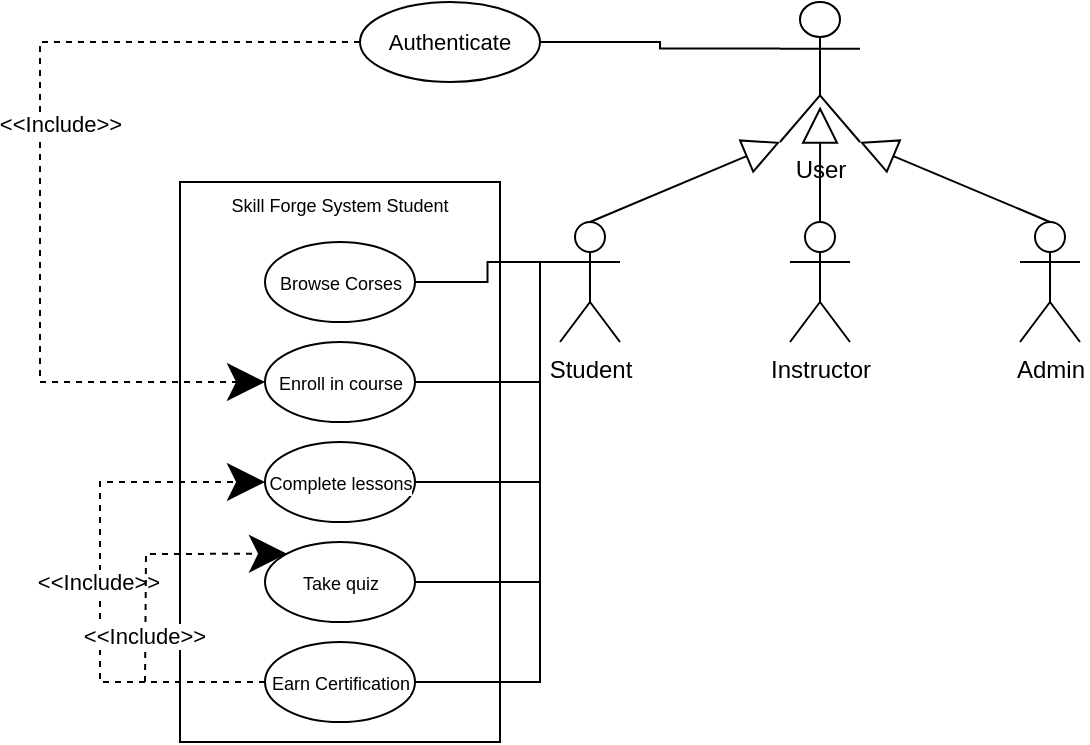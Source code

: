 <mxfile version="28.2.8">
  <diagram name="Page-1" id="VDZa9jgrSAaiPJXVdEwi">
    <mxGraphModel dx="1577" dy="359" grid="1" gridSize="10" guides="1" tooltips="1" connect="1" arrows="1" fold="1" page="1" pageScale="1" pageWidth="850" pageHeight="1100" math="0" shadow="0">
      <root>
        <mxCell id="0" />
        <mxCell id="1" parent="0" />
        <mxCell id="vdor28YRsyYJnUGEkDTp-1" value="User" style="shape=umlActor;verticalLabelPosition=bottom;verticalAlign=top;html=1;" vertex="1" parent="1">
          <mxGeometry x="160" y="10" width="40" height="70" as="geometry" />
        </mxCell>
        <mxCell id="vdor28YRsyYJnUGEkDTp-2" value="Student" style="shape=umlActor;verticalLabelPosition=bottom;verticalAlign=top;html=1;" vertex="1" parent="1">
          <mxGeometry x="50" y="120" width="30" height="60" as="geometry" />
        </mxCell>
        <mxCell id="vdor28YRsyYJnUGEkDTp-3" value="Instructor" style="shape=umlActor;verticalLabelPosition=bottom;verticalAlign=top;html=1;" vertex="1" parent="1">
          <mxGeometry x="165" y="120" width="30" height="60" as="geometry" />
        </mxCell>
        <mxCell id="vdor28YRsyYJnUGEkDTp-4" value="Admin" style="shape=umlActor;verticalLabelPosition=bottom;verticalAlign=top;html=1;" vertex="1" parent="1">
          <mxGeometry x="280" y="120" width="30" height="60" as="geometry" />
        </mxCell>
        <mxCell id="vdor28YRsyYJnUGEkDTp-8" value="" style="endArrow=block;endSize=16;endFill=0;html=1;rounded=0;exitX=0.5;exitY=0;exitDx=0;exitDy=0;exitPerimeter=0;entryX=1;entryY=1;entryDx=0;entryDy=0;entryPerimeter=0;" edge="1" parent="1" source="vdor28YRsyYJnUGEkDTp-4" target="vdor28YRsyYJnUGEkDTp-1">
          <mxGeometry width="160" relative="1" as="geometry">
            <mxPoint x="310" y="160" as="sourcePoint" />
            <mxPoint x="470" y="160" as="targetPoint" />
          </mxGeometry>
        </mxCell>
        <mxCell id="vdor28YRsyYJnUGEkDTp-9" value="" style="endArrow=block;endSize=16;endFill=0;html=1;rounded=0;exitX=0.5;exitY=0;exitDx=0;exitDy=0;exitPerimeter=0;entryX=0;entryY=1;entryDx=0;entryDy=0;entryPerimeter=0;" edge="1" parent="1" source="vdor28YRsyYJnUGEkDTp-2" target="vdor28YRsyYJnUGEkDTp-1">
          <mxGeometry width="160" relative="1" as="geometry">
            <mxPoint x="240" y="160" as="sourcePoint" />
            <mxPoint x="400" y="160" as="targetPoint" />
          </mxGeometry>
        </mxCell>
        <mxCell id="vdor28YRsyYJnUGEkDTp-10" value="" style="endArrow=block;endSize=16;endFill=0;html=1;rounded=0;exitX=0.5;exitY=0;exitDx=0;exitDy=0;exitPerimeter=0;entryX=0.501;entryY=0.747;entryDx=0;entryDy=0;entryPerimeter=0;" edge="1" parent="1" source="vdor28YRsyYJnUGEkDTp-3" target="vdor28YRsyYJnUGEkDTp-1">
          <mxGeometry width="160" relative="1" as="geometry">
            <mxPoint x="230" y="210" as="sourcePoint" />
            <mxPoint x="390" y="210" as="targetPoint" />
          </mxGeometry>
        </mxCell>
        <mxCell id="vdor28YRsyYJnUGEkDTp-11" value="Authenticate" style="ellipse;whiteSpace=wrap;html=1;fontFamily=Helvetica;fontSize=11;fontColor=default;labelBackgroundColor=default;" vertex="1" parent="1">
          <mxGeometry x="-50" y="10" width="90" height="40" as="geometry" />
        </mxCell>
        <mxCell id="vdor28YRsyYJnUGEkDTp-12" value="Skill Forge System Student" style="whiteSpace=wrap;html=1;fontFamily=Helvetica;fontSize=9;fontColor=default;labelBackgroundColor=default;labelPosition=center;verticalLabelPosition=middle;align=center;verticalAlign=top;" vertex="1" parent="1">
          <mxGeometry x="-140" y="100" width="160" height="280" as="geometry" />
        </mxCell>
        <mxCell id="vdor28YRsyYJnUGEkDTp-18" value="&lt;font style=&quot;font-size: 9px;&quot;&gt;Browse Corses&lt;/font&gt;" style="ellipse;whiteSpace=wrap;html=1;strokeColor=default;align=center;verticalAlign=middle;fontFamily=Helvetica;fontSize=11;fontColor=default;labelBackgroundColor=default;fillColor=default;" vertex="1" parent="1">
          <mxGeometry x="-97.5" y="130" width="75" height="40" as="geometry" />
        </mxCell>
        <mxCell id="vdor28YRsyYJnUGEkDTp-21" value="&lt;font style=&quot;font-size: 9px;&quot;&gt;Enroll in course&lt;/font&gt;" style="ellipse;whiteSpace=wrap;html=1;strokeColor=default;align=center;verticalAlign=middle;fontFamily=Helvetica;fontSize=11;fontColor=default;labelBackgroundColor=default;fillColor=default;" vertex="1" parent="1">
          <mxGeometry x="-97.5" y="180" width="75" height="40" as="geometry" />
        </mxCell>
        <mxCell id="vdor28YRsyYJnUGEkDTp-22" value="&lt;font style=&quot;font-size: 9px;&quot;&gt;Complete lessons&lt;/font&gt;" style="ellipse;whiteSpace=wrap;html=1;strokeColor=default;align=center;verticalAlign=middle;fontFamily=Helvetica;fontSize=11;fontColor=default;labelBackgroundColor=default;fillColor=default;" vertex="1" parent="1">
          <mxGeometry x="-97.5" y="230" width="75" height="40" as="geometry" />
        </mxCell>
        <mxCell id="vdor28YRsyYJnUGEkDTp-23" value="&lt;font style=&quot;font-size: 9px;&quot;&gt;Take quiz&lt;/font&gt;" style="ellipse;whiteSpace=wrap;html=1;strokeColor=default;align=center;verticalAlign=middle;fontFamily=Helvetica;fontSize=11;fontColor=default;labelBackgroundColor=default;fillColor=default;" vertex="1" parent="1">
          <mxGeometry x="-97.5" y="280" width="75" height="40" as="geometry" />
        </mxCell>
        <mxCell id="vdor28YRsyYJnUGEkDTp-24" value="&lt;font style=&quot;font-size: 9px;&quot;&gt;Earn Certification&lt;/font&gt;" style="ellipse;whiteSpace=wrap;html=1;strokeColor=default;align=center;verticalAlign=middle;fontFamily=Helvetica;fontSize=11;fontColor=default;labelBackgroundColor=default;fillColor=default;" vertex="1" parent="1">
          <mxGeometry x="-97.5" y="330" width="75" height="40" as="geometry" />
        </mxCell>
        <mxCell id="vdor28YRsyYJnUGEkDTp-25" value="" style="endArrow=none;html=1;edgeStyle=orthogonalEdgeStyle;rounded=0;strokeColor=default;align=center;verticalAlign=middle;fontFamily=Helvetica;fontSize=11;fontColor=default;labelBackgroundColor=default;endSize=16;exitX=1;exitY=0.5;exitDx=0;exitDy=0;entryX=0;entryY=0.333;entryDx=0;entryDy=0;entryPerimeter=0;" edge="1" parent="1" source="vdor28YRsyYJnUGEkDTp-18" target="vdor28YRsyYJnUGEkDTp-2">
          <mxGeometry relative="1" as="geometry">
            <mxPoint x="30" y="280" as="sourcePoint" />
            <mxPoint x="190" y="280" as="targetPoint" />
          </mxGeometry>
        </mxCell>
        <mxCell id="vdor28YRsyYJnUGEkDTp-26" value="" style="edgeLabel;resizable=0;html=1;align=left;verticalAlign=bottom;strokeColor=default;fontFamily=Helvetica;fontSize=11;fontColor=default;labelBackgroundColor=default;fillColor=default;" connectable="0" vertex="1" parent="vdor28YRsyYJnUGEkDTp-25">
          <mxGeometry x="-1" relative="1" as="geometry" />
        </mxCell>
        <mxCell id="vdor28YRsyYJnUGEkDTp-27" value="" style="edgeLabel;resizable=0;html=1;align=right;verticalAlign=bottom;strokeColor=default;fontFamily=Helvetica;fontSize=11;fontColor=default;labelBackgroundColor=default;fillColor=default;" connectable="0" vertex="1" parent="vdor28YRsyYJnUGEkDTp-25">
          <mxGeometry x="1" relative="1" as="geometry" />
        </mxCell>
        <mxCell id="vdor28YRsyYJnUGEkDTp-28" value="" style="endArrow=none;html=1;edgeStyle=orthogonalEdgeStyle;rounded=0;strokeColor=default;align=center;verticalAlign=middle;fontFamily=Helvetica;fontSize=11;fontColor=default;labelBackgroundColor=default;endSize=16;entryX=1;entryY=0.5;entryDx=0;entryDy=0;exitX=0;exitY=0.333;exitDx=0;exitDy=0;exitPerimeter=0;" edge="1" parent="1" source="vdor28YRsyYJnUGEkDTp-2" target="vdor28YRsyYJnUGEkDTp-21">
          <mxGeometry relative="1" as="geometry">
            <mxPoint x="150" y="280" as="sourcePoint" />
            <mxPoint x="122" y="220" as="targetPoint" />
            <Array as="points">
              <mxPoint x="40" y="140" />
              <mxPoint x="40" y="200" />
            </Array>
          </mxGeometry>
        </mxCell>
        <mxCell id="vdor28YRsyYJnUGEkDTp-29" value="" style="edgeLabel;resizable=0;html=1;align=left;verticalAlign=bottom;strokeColor=default;fontFamily=Helvetica;fontSize=11;fontColor=default;labelBackgroundColor=default;fillColor=default;" connectable="0" vertex="1" parent="vdor28YRsyYJnUGEkDTp-28">
          <mxGeometry x="-1" relative="1" as="geometry" />
        </mxCell>
        <mxCell id="vdor28YRsyYJnUGEkDTp-30" value="" style="edgeLabel;resizable=0;html=1;align=right;verticalAlign=bottom;strokeColor=default;fontFamily=Helvetica;fontSize=11;fontColor=default;labelBackgroundColor=default;fillColor=default;" connectable="0" vertex="1" parent="vdor28YRsyYJnUGEkDTp-28">
          <mxGeometry x="1" relative="1" as="geometry" />
        </mxCell>
        <mxCell id="vdor28YRsyYJnUGEkDTp-31" value="" style="endArrow=none;html=1;edgeStyle=orthogonalEdgeStyle;rounded=0;strokeColor=default;align=center;verticalAlign=middle;fontFamily=Helvetica;fontSize=11;fontColor=default;labelBackgroundColor=default;endSize=16;entryX=1;entryY=0.5;entryDx=0;entryDy=0;" edge="1" parent="1" target="vdor28YRsyYJnUGEkDTp-22">
          <mxGeometry relative="1" as="geometry">
            <mxPoint x="40" y="200" as="sourcePoint" />
            <mxPoint x="112" y="260" as="targetPoint" />
            <Array as="points">
              <mxPoint x="40" y="250" />
            </Array>
          </mxGeometry>
        </mxCell>
        <mxCell id="vdor28YRsyYJnUGEkDTp-32" value="" style="edgeLabel;resizable=0;html=1;align=left;verticalAlign=bottom;strokeColor=default;fontFamily=Helvetica;fontSize=11;fontColor=default;labelBackgroundColor=default;fillColor=default;" connectable="0" vertex="1" parent="vdor28YRsyYJnUGEkDTp-31">
          <mxGeometry x="-1" relative="1" as="geometry" />
        </mxCell>
        <mxCell id="vdor28YRsyYJnUGEkDTp-33" value="" style="edgeLabel;resizable=0;html=1;align=right;verticalAlign=bottom;strokeColor=default;fontFamily=Helvetica;fontSize=11;fontColor=default;labelBackgroundColor=default;fillColor=default;" connectable="0" vertex="1" parent="vdor28YRsyYJnUGEkDTp-31">
          <mxGeometry x="1" relative="1" as="geometry" />
        </mxCell>
        <mxCell id="vdor28YRsyYJnUGEkDTp-34" value="" style="endArrow=none;html=1;edgeStyle=orthogonalEdgeStyle;rounded=0;strokeColor=default;align=center;verticalAlign=middle;fontFamily=Helvetica;fontSize=11;fontColor=default;labelBackgroundColor=default;endSize=16;entryX=1;entryY=0.5;entryDx=0;entryDy=0;" edge="1" parent="1" target="vdor28YRsyYJnUGEkDTp-23">
          <mxGeometry relative="1" as="geometry">
            <mxPoint x="40" y="250" as="sourcePoint" />
            <mxPoint x="142" y="290" as="targetPoint" />
            <Array as="points">
              <mxPoint x="40" y="300" />
            </Array>
          </mxGeometry>
        </mxCell>
        <mxCell id="vdor28YRsyYJnUGEkDTp-35" value="" style="edgeLabel;resizable=0;html=1;align=left;verticalAlign=bottom;strokeColor=default;fontFamily=Helvetica;fontSize=11;fontColor=default;labelBackgroundColor=default;fillColor=default;" connectable="0" vertex="1" parent="vdor28YRsyYJnUGEkDTp-34">
          <mxGeometry x="-1" relative="1" as="geometry" />
        </mxCell>
        <mxCell id="vdor28YRsyYJnUGEkDTp-36" value="" style="edgeLabel;resizable=0;html=1;align=right;verticalAlign=bottom;strokeColor=default;fontFamily=Helvetica;fontSize=11;fontColor=default;labelBackgroundColor=default;fillColor=default;" connectable="0" vertex="1" parent="vdor28YRsyYJnUGEkDTp-34">
          <mxGeometry x="1" relative="1" as="geometry" />
        </mxCell>
        <mxCell id="vdor28YRsyYJnUGEkDTp-37" value="" style="endArrow=none;html=1;edgeStyle=orthogonalEdgeStyle;rounded=0;strokeColor=default;align=center;verticalAlign=middle;fontFamily=Helvetica;fontSize=11;fontColor=default;labelBackgroundColor=default;endSize=16;entryX=1;entryY=0.5;entryDx=0;entryDy=0;" edge="1" parent="1" target="vdor28YRsyYJnUGEkDTp-24">
          <mxGeometry relative="1" as="geometry">
            <mxPoint x="40" y="300" as="sourcePoint" />
            <mxPoint x="162" y="320" as="targetPoint" />
            <Array as="points">
              <mxPoint x="40" y="350" />
            </Array>
          </mxGeometry>
        </mxCell>
        <mxCell id="vdor28YRsyYJnUGEkDTp-38" value="" style="edgeLabel;resizable=0;html=1;align=left;verticalAlign=bottom;strokeColor=default;fontFamily=Helvetica;fontSize=11;fontColor=default;labelBackgroundColor=default;fillColor=default;" connectable="0" vertex="1" parent="vdor28YRsyYJnUGEkDTp-37">
          <mxGeometry x="-1" relative="1" as="geometry" />
        </mxCell>
        <mxCell id="vdor28YRsyYJnUGEkDTp-39" value="" style="edgeLabel;resizable=0;html=1;align=right;verticalAlign=bottom;strokeColor=default;fontFamily=Helvetica;fontSize=11;fontColor=default;labelBackgroundColor=default;fillColor=default;" connectable="0" vertex="1" parent="vdor28YRsyYJnUGEkDTp-37">
          <mxGeometry x="1" relative="1" as="geometry" />
        </mxCell>
        <mxCell id="vdor28YRsyYJnUGEkDTp-40" value="" style="endArrow=classic;html=1;rounded=0;strokeColor=default;align=center;verticalAlign=middle;fontFamily=Helvetica;fontSize=11;fontColor=default;labelBackgroundColor=default;endSize=16;dashed=1;exitX=0;exitY=0.5;exitDx=0;exitDy=0;entryX=0;entryY=0.5;entryDx=0;entryDy=0;" edge="1" parent="1" source="vdor28YRsyYJnUGEkDTp-24" target="vdor28YRsyYJnUGEkDTp-22">
          <mxGeometry width="50" height="50" relative="1" as="geometry">
            <mxPoint x="90" y="330" as="sourcePoint" />
            <mxPoint x="-180" y="240" as="targetPoint" />
            <Array as="points">
              <mxPoint x="-180" y="350" />
              <mxPoint x="-180" y="300" />
              <mxPoint x="-180" y="250" />
            </Array>
          </mxGeometry>
        </mxCell>
        <mxCell id="vdor28YRsyYJnUGEkDTp-41" value="&amp;lt;&amp;lt;Include&amp;gt;&amp;gt;" style="edgeLabel;html=1;align=center;verticalAlign=middle;resizable=0;points=[];strokeColor=default;fontFamily=Helvetica;fontSize=11;fontColor=default;labelBackgroundColor=default;fillColor=default;" vertex="1" connectable="0" parent="vdor28YRsyYJnUGEkDTp-40">
          <mxGeometry x="-0.143" y="1" relative="1" as="geometry">
            <mxPoint y="-19" as="offset" />
          </mxGeometry>
        </mxCell>
        <mxCell id="vdor28YRsyYJnUGEkDTp-42" value="" style="endArrow=classic;html=1;rounded=0;strokeColor=default;align=center;verticalAlign=middle;fontFamily=Helvetica;fontSize=11;fontColor=default;labelBackgroundColor=default;endSize=16;dashed=1;exitX=0;exitY=0.5;exitDx=0;exitDy=0;entryX=0;entryY=0;entryDx=0;entryDy=0;" edge="1" parent="1" source="vdor28YRsyYJnUGEkDTp-24" target="vdor28YRsyYJnUGEkDTp-23">
          <mxGeometry width="50" height="50" relative="1" as="geometry">
            <mxPoint x="-107.5" y="350" as="sourcePoint" />
            <mxPoint x="-97.5" y="290" as="targetPoint" />
            <Array as="points">
              <mxPoint x="-157.5" y="350" />
              <mxPoint x="-157" y="286" />
            </Array>
          </mxGeometry>
        </mxCell>
        <mxCell id="vdor28YRsyYJnUGEkDTp-43" value="&amp;lt;&amp;lt;Include&amp;gt;&amp;gt;" style="edgeLabel;html=1;align=center;verticalAlign=middle;resizable=0;points=[];strokeColor=default;fontFamily=Helvetica;fontSize=11;fontColor=default;labelBackgroundColor=default;fillColor=default;" vertex="1" connectable="0" parent="vdor28YRsyYJnUGEkDTp-42">
          <mxGeometry x="-0.143" y="1" relative="1" as="geometry">
            <mxPoint as="offset" />
          </mxGeometry>
        </mxCell>
        <mxCell id="vdor28YRsyYJnUGEkDTp-44" value="" style="endArrow=none;html=1;edgeStyle=orthogonalEdgeStyle;rounded=0;strokeColor=default;align=center;verticalAlign=middle;fontFamily=Helvetica;fontSize=11;fontColor=default;labelBackgroundColor=default;endSize=16;exitX=1;exitY=0.5;exitDx=0;exitDy=0;entryX=0;entryY=0.333;entryDx=0;entryDy=0;entryPerimeter=0;" edge="1" parent="1" source="vdor28YRsyYJnUGEkDTp-11" target="vdor28YRsyYJnUGEkDTp-1">
          <mxGeometry relative="1" as="geometry">
            <mxPoint x="40" y="29.5" as="sourcePoint" />
            <mxPoint x="150" y="30.5" as="targetPoint" />
          </mxGeometry>
        </mxCell>
        <mxCell id="vdor28YRsyYJnUGEkDTp-45" value="" style="edgeLabel;resizable=0;html=1;align=left;verticalAlign=bottom;strokeColor=default;fontFamily=Helvetica;fontSize=11;fontColor=default;labelBackgroundColor=default;fillColor=default;" connectable="0" vertex="1" parent="vdor28YRsyYJnUGEkDTp-44">
          <mxGeometry x="-1" relative="1" as="geometry" />
        </mxCell>
        <mxCell id="vdor28YRsyYJnUGEkDTp-46" value="" style="edgeLabel;resizable=0;html=1;align=right;verticalAlign=bottom;strokeColor=default;fontFamily=Helvetica;fontSize=11;fontColor=default;labelBackgroundColor=default;fillColor=default;" connectable="0" vertex="1" parent="vdor28YRsyYJnUGEkDTp-44">
          <mxGeometry x="1" relative="1" as="geometry" />
        </mxCell>
        <mxCell id="vdor28YRsyYJnUGEkDTp-47" value="" style="endArrow=classic;html=1;rounded=0;strokeColor=default;align=center;verticalAlign=middle;fontFamily=Helvetica;fontSize=11;fontColor=default;labelBackgroundColor=default;endSize=16;dashed=1;exitX=0;exitY=0.5;exitDx=0;exitDy=0;entryX=0;entryY=0.5;entryDx=0;entryDy=0;" edge="1" parent="1" source="vdor28YRsyYJnUGEkDTp-11" target="vdor28YRsyYJnUGEkDTp-21">
          <mxGeometry width="50" height="50" relative="1" as="geometry">
            <mxPoint x="-127" y="140" as="sourcePoint" />
            <mxPoint x="-127" y="40" as="targetPoint" />
            <Array as="points">
              <mxPoint x="-210" y="30" />
              <mxPoint x="-210" y="90" />
              <mxPoint x="-210" y="200" />
            </Array>
          </mxGeometry>
        </mxCell>
        <mxCell id="vdor28YRsyYJnUGEkDTp-48" value="&amp;lt;&amp;lt;Include&amp;gt;&amp;gt;" style="edgeLabel;html=1;align=center;verticalAlign=middle;resizable=0;points=[];strokeColor=default;fontFamily=Helvetica;fontSize=11;fontColor=default;labelBackgroundColor=default;fillColor=default;" vertex="1" connectable="0" parent="vdor28YRsyYJnUGEkDTp-47">
          <mxGeometry x="-0.143" y="1" relative="1" as="geometry">
            <mxPoint x="9" y="11" as="offset" />
          </mxGeometry>
        </mxCell>
      </root>
    </mxGraphModel>
  </diagram>
</mxfile>
